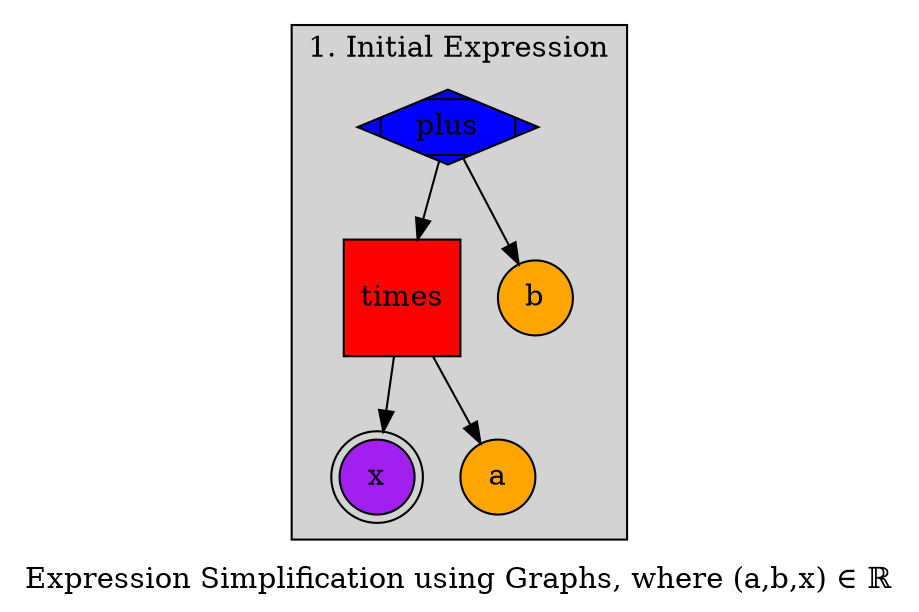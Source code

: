 digraph exp_graph{
    label = "Expression Simplification using Graphs, where (a,b,x) ∈ ℝ";
    shape = "rectangle";
    style = "filled";
    
    subgraph cluster_expression1 {
        label = "1. Initial Expression";

        plus [label="plus" shape="Mdiamond" style="filled" fillcolor="blue"];
        times [label="times" shape="square" style="filled" fillcolor="red"];
        #power [shape="pentagon" style="filled" fillcolor="green"];
        x [label="x" shape="doublecircle" style="filled" fillcolor="purple"];
        a [label="a" shape="circle" style="filled" fillcolor="orange"];
        b [label="b" shape="circle" style="filled" fillcolor="orange"];

        plus -> times;
        plus -> b;
        times -> a;
        times -> x;
    }
}
